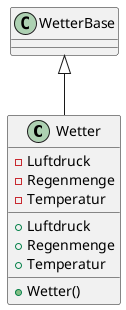 @startuml
class Wetter {
    - Luftdruck
    - Regenmenge
    - Temperatur
    ___
    + Luftdruck
    + Regenmenge
    + Temperatur
    ___
    + Wetter()
}
WetterBase <|-- Wetter
@enduml
